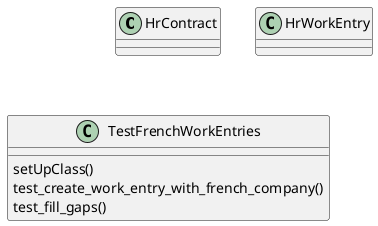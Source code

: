 @startuml classes_l10n_fr_hr_work_entry_holidays
set namespaceSeparator none
class "HrContract" as odoo_src.odoo.addons.l10n_fr_hr_work_entry_holidays.models.hr_contract.HrContract {
}
class "HrWorkEntry" as odoo_src.odoo.addons.l10n_fr_hr_work_entry_holidays.models.hr_work_entry.HrWorkEntry {
}
class "TestFrenchWorkEntries" as odoo_src.odoo.addons.l10n_fr_hr_work_entry_holidays.tests.test_french_work_entries.TestFrenchWorkEntries {
  setUpClass()
  test_create_work_entry_with_french_company()
  test_fill_gaps()
}
@enduml
